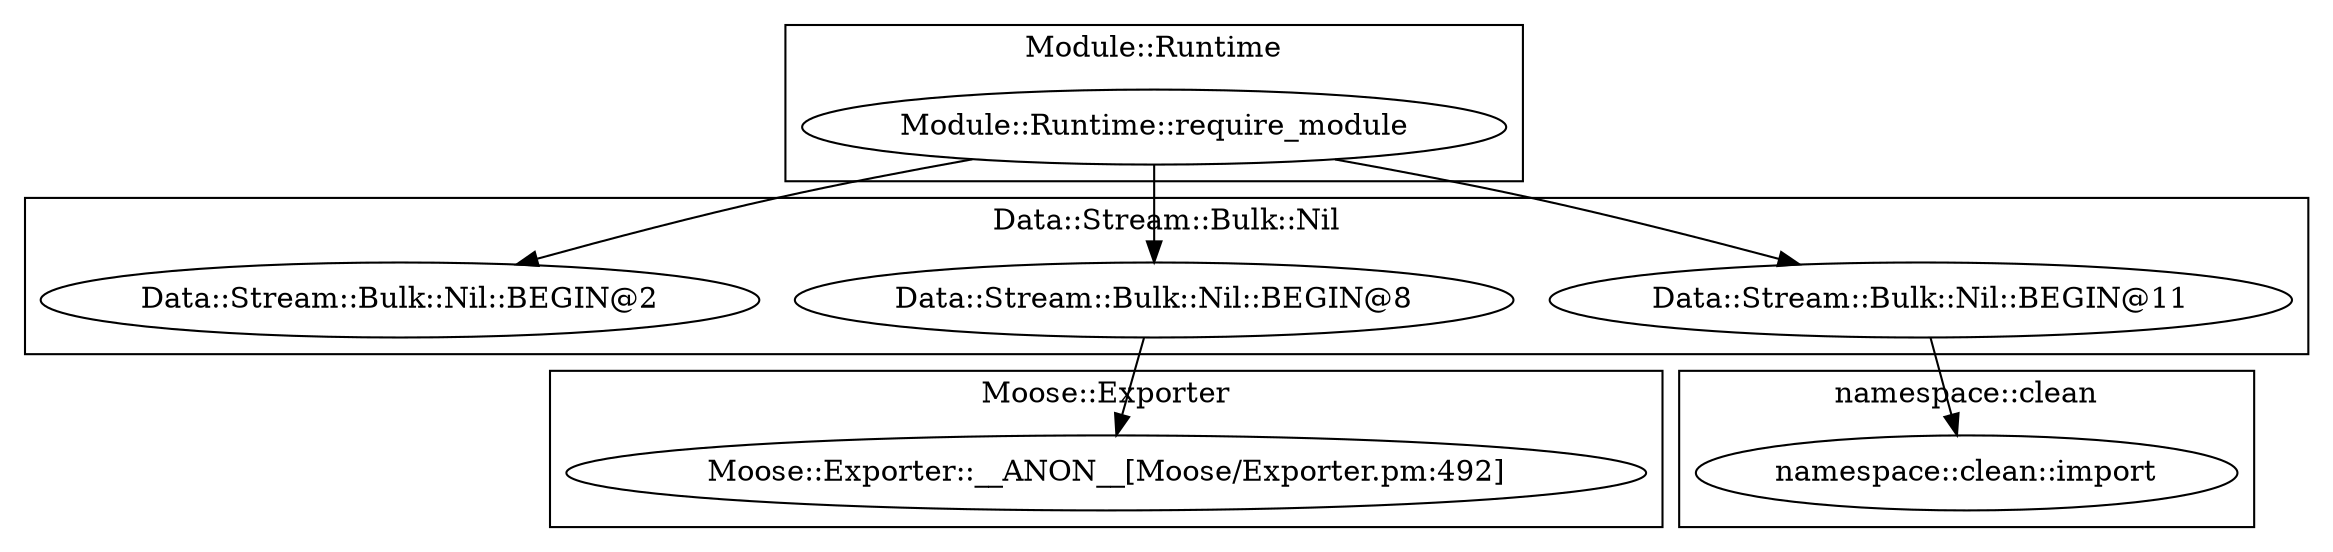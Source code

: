digraph {
graph [overlap=false]
subgraph cluster_Data_Stream_Bulk_Nil {
	label="Data::Stream::Bulk::Nil";
	"Data::Stream::Bulk::Nil::BEGIN@8";
	"Data::Stream::Bulk::Nil::BEGIN@11";
	"Data::Stream::Bulk::Nil::BEGIN@2";
}
subgraph cluster_namespace_clean {
	label="namespace::clean";
	"namespace::clean::import";
}
subgraph cluster_Module_Runtime {
	label="Module::Runtime";
	"Module::Runtime::require_module";
}
subgraph cluster_Moose_Exporter {
	label="Moose::Exporter";
	"Moose::Exporter::__ANON__[Moose/Exporter.pm:492]";
}
"Module::Runtime::require_module" -> "Data::Stream::Bulk::Nil::BEGIN@8";
"Data::Stream::Bulk::Nil::BEGIN@11" -> "namespace::clean::import";
"Module::Runtime::require_module" -> "Data::Stream::Bulk::Nil::BEGIN@2";
"Data::Stream::Bulk::Nil::BEGIN@8" -> "Moose::Exporter::__ANON__[Moose/Exporter.pm:492]";
"Module::Runtime::require_module" -> "Data::Stream::Bulk::Nil::BEGIN@11";
}

